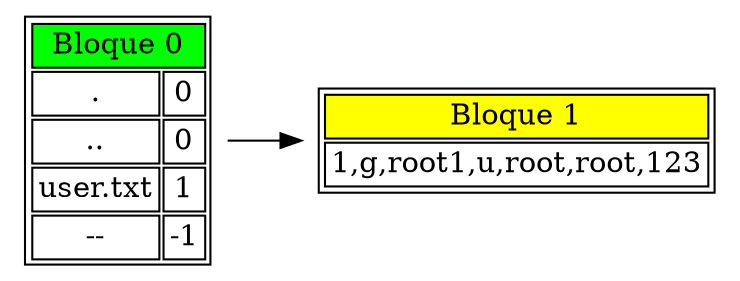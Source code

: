 digraph g{
rankdir = LR;
bloque0 [ shape=plaintext label=<
<table border='1' cellborder='1'>
<tr>
<td colspan="2" bgcolor="green">Bloque 0</td>
</tr>
<tr>
<td>.</td>
<td port='b0'>0</td>
</tr>
<tr>
<td>..</td>
<td port='b1'>0</td>
</tr>
<tr>
<td>user.txt</td>
<td port='b2'>1</td>
</tr>
<tr>
<td>--</td>
<td port='b3'>-1</td>
</tr>
</table>
>];
bloque1 [ shape=plaintext label=<
<table border='1' cellborder='1'>
<tr>
<td bgcolor="yellow">Bloque 1</td>
</tr>
<tr>
<td>1,g,root
1,u,root,root,123
</td>
</tr>
</table>
>];
bloque0-> bloque1
}